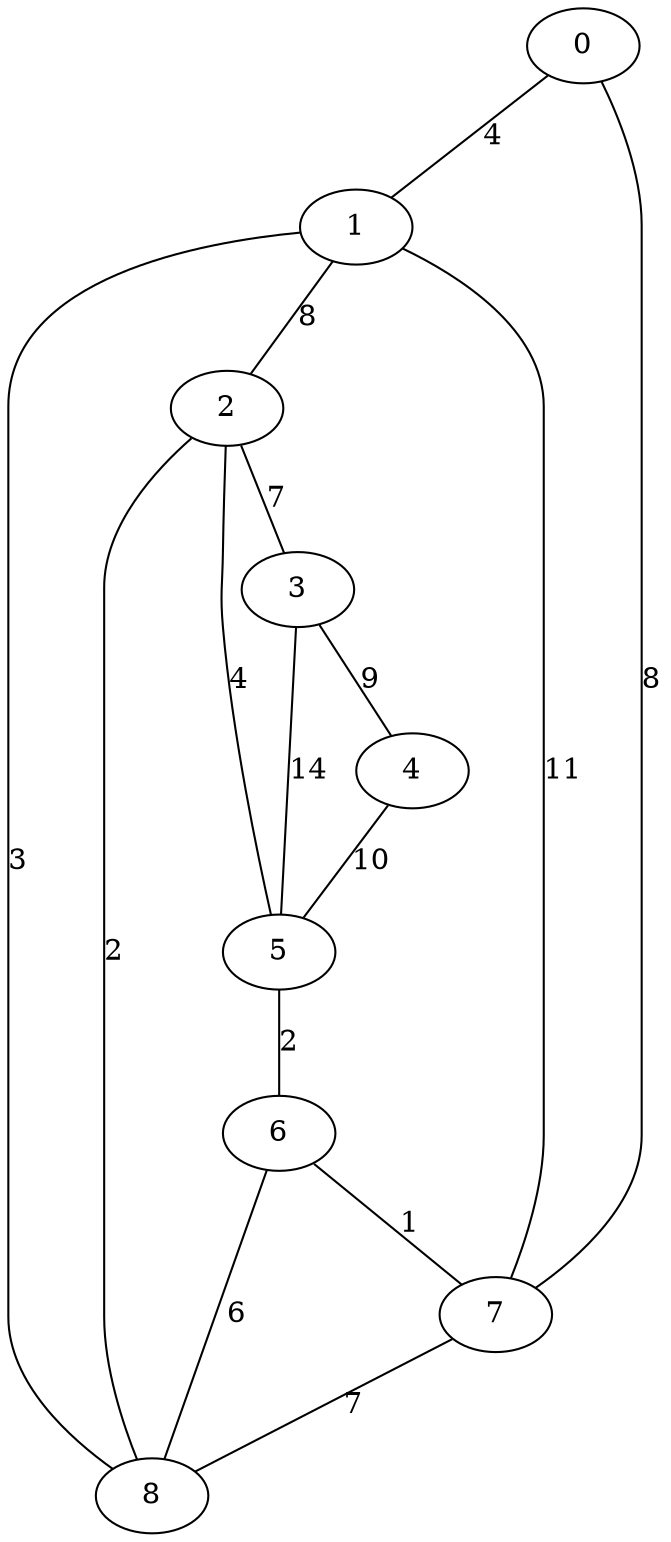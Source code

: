 graph G {
	0
	1
	2
	3
	4
	5
	6
	7
	8
	0 -- 1 [label=4]
	0 -- 7 [label=8]
	1 -- 2 [label=8]
	1 -- 7 [label=11]
	2 -- 3 [label=7]
	2 -- 8 [label=2]
	2 -- 5 [label=4]
	3 -- 4 [label=9]
	3 -- 5 [label=14]
	4 -- 5 [label=10]
	5 -- 6 [label=2]
	6 -- 7 [label=1]
	6 -- 8 [label=6]
	7 -- 8 [label=7]
	8 -- 1 [label=3]
}

